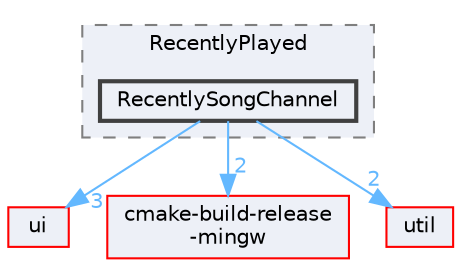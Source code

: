digraph "RecentlySongChannel"
{
 // LATEX_PDF_SIZE
  bgcolor="transparent";
  edge [fontname=Helvetica,fontsize=10,labelfontname=Helvetica,labelfontsize=10];
  node [fontname=Helvetica,fontsize=10,shape=box,height=0.2,width=0.4];
  compound=true
  subgraph clusterdir_a29342a547cf0e6ba750c0544229179e {
    graph [ bgcolor="#edf0f7", pencolor="grey50", label="RecentlyPlayed", fontname=Helvetica,fontsize=10 style="filled,dashed", URL="dir_a29342a547cf0e6ba750c0544229179e.html",tooltip=""]
  dir_dd248aca6d93b177c4ed0906fbb3cd86 [label="RecentlySongChannel", fillcolor="#edf0f7", color="grey25", style="filled,bold", URL="dir_dd248aca6d93b177c4ed0906fbb3cd86.html",tooltip=""];
  }
  dir_1788f8309b1a812dcb800a185471cf6c [label="ui", fillcolor="#edf0f7", color="red", style="filled", URL="dir_1788f8309b1a812dcb800a185471cf6c.html",tooltip=""];
  dir_d3305b01cebad1f13f311f52d3f850d2 [label="cmake-build-release\l-mingw", fillcolor="#edf0f7", color="red", style="filled", URL="dir_d3305b01cebad1f13f311f52d3f850d2.html",tooltip=""];
  dir_23ec12649285f9fabf3a6b7380226c28 [label="util", fillcolor="#edf0f7", color="red", style="filled", URL="dir_23ec12649285f9fabf3a6b7380226c28.html",tooltip=""];
  dir_dd248aca6d93b177c4ed0906fbb3cd86->dir_1788f8309b1a812dcb800a185471cf6c [headlabel="3", labeldistance=1.5 headhref="dir_000297_000335.html" href="dir_000297_000335.html" color="steelblue1" fontcolor="steelblue1"];
  dir_dd248aca6d93b177c4ed0906fbb3cd86->dir_23ec12649285f9fabf3a6b7380226c28 [headlabel="2", labeldistance=1.5 headhref="dir_000297_000341.html" href="dir_000297_000341.html" color="steelblue1" fontcolor="steelblue1"];
  dir_dd248aca6d93b177c4ed0906fbb3cd86->dir_d3305b01cebad1f13f311f52d3f850d2 [headlabel="2", labeldistance=1.5 headhref="dir_000297_000050.html" href="dir_000297_000050.html" color="steelblue1" fontcolor="steelblue1"];
}
